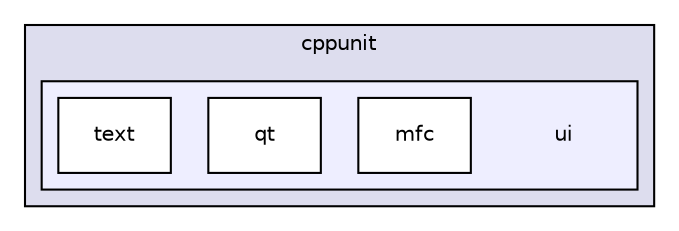 digraph "assimp/assimp-3.1.1/contrib/cppunit-1.12.1/include/cppunit/ui" {
  compound=true
  node [ fontsize="10", fontname="Helvetica"];
  edge [ labelfontsize="10", labelfontname="Helvetica"];
  subgraph clusterdir_40752acf4ccf16793dba1f6d6f3c971f {
    graph [ bgcolor="#ddddee", pencolor="black", label="cppunit" fontname="Helvetica", fontsize="10", URL="dir_40752acf4ccf16793dba1f6d6f3c971f.html"]
  subgraph clusterdir_921e2aa9ce1863c443d5d38f8742af5a {
    graph [ bgcolor="#eeeeff", pencolor="black", label="" URL="dir_921e2aa9ce1863c443d5d38f8742af5a.html"];
    dir_921e2aa9ce1863c443d5d38f8742af5a [shape=plaintext label="ui"];
    dir_496426a70a5b7b5880d2e32a1440ec02 [shape=box label="mfc" color="black" fillcolor="white" style="filled" URL="dir_496426a70a5b7b5880d2e32a1440ec02.html"];
    dir_debbcfc6405c31919938809fbdf42839 [shape=box label="qt" color="black" fillcolor="white" style="filled" URL="dir_debbcfc6405c31919938809fbdf42839.html"];
    dir_9ee91b54edfe8685b1d26631576aa84b [shape=box label="text" color="black" fillcolor="white" style="filled" URL="dir_9ee91b54edfe8685b1d26631576aa84b.html"];
  }
  }
}
